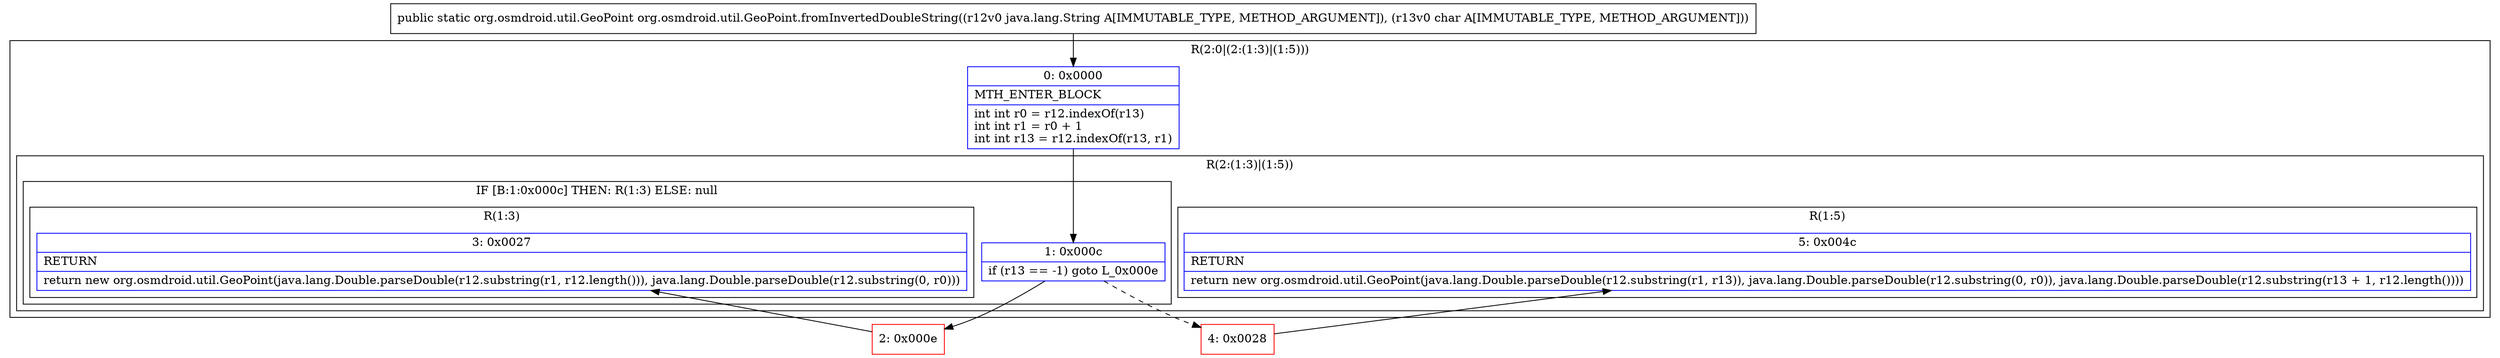 digraph "CFG fororg.osmdroid.util.GeoPoint.fromInvertedDoubleString(Ljava\/lang\/String;C)Lorg\/osmdroid\/util\/GeoPoint;" {
subgraph cluster_Region_1837753705 {
label = "R(2:0|(2:(1:3)|(1:5)))";
node [shape=record,color=blue];
Node_0 [shape=record,label="{0\:\ 0x0000|MTH_ENTER_BLOCK\l|int int r0 = r12.indexOf(r13)\lint int r1 = r0 + 1\lint int r13 = r12.indexOf(r13, r1)\l}"];
subgraph cluster_Region_1808948825 {
label = "R(2:(1:3)|(1:5))";
node [shape=record,color=blue];
subgraph cluster_IfRegion_575884608 {
label = "IF [B:1:0x000c] THEN: R(1:3) ELSE: null";
node [shape=record,color=blue];
Node_1 [shape=record,label="{1\:\ 0x000c|if (r13 == \-1) goto L_0x000e\l}"];
subgraph cluster_Region_1702794245 {
label = "R(1:3)";
node [shape=record,color=blue];
Node_3 [shape=record,label="{3\:\ 0x0027|RETURN\l|return new org.osmdroid.util.GeoPoint(java.lang.Double.parseDouble(r12.substring(r1, r12.length())), java.lang.Double.parseDouble(r12.substring(0, r0)))\l}"];
}
}
subgraph cluster_Region_1613219464 {
label = "R(1:5)";
node [shape=record,color=blue];
Node_5 [shape=record,label="{5\:\ 0x004c|RETURN\l|return new org.osmdroid.util.GeoPoint(java.lang.Double.parseDouble(r12.substring(r1, r13)), java.lang.Double.parseDouble(r12.substring(0, r0)), java.lang.Double.parseDouble(r12.substring(r13 + 1, r12.length())))\l}"];
}
}
}
Node_2 [shape=record,color=red,label="{2\:\ 0x000e}"];
Node_4 [shape=record,color=red,label="{4\:\ 0x0028}"];
MethodNode[shape=record,label="{public static org.osmdroid.util.GeoPoint org.osmdroid.util.GeoPoint.fromInvertedDoubleString((r12v0 java.lang.String A[IMMUTABLE_TYPE, METHOD_ARGUMENT]), (r13v0 char A[IMMUTABLE_TYPE, METHOD_ARGUMENT])) }"];
MethodNode -> Node_0;
Node_0 -> Node_1;
Node_1 -> Node_2;
Node_1 -> Node_4[style=dashed];
Node_2 -> Node_3;
Node_4 -> Node_5;
}

